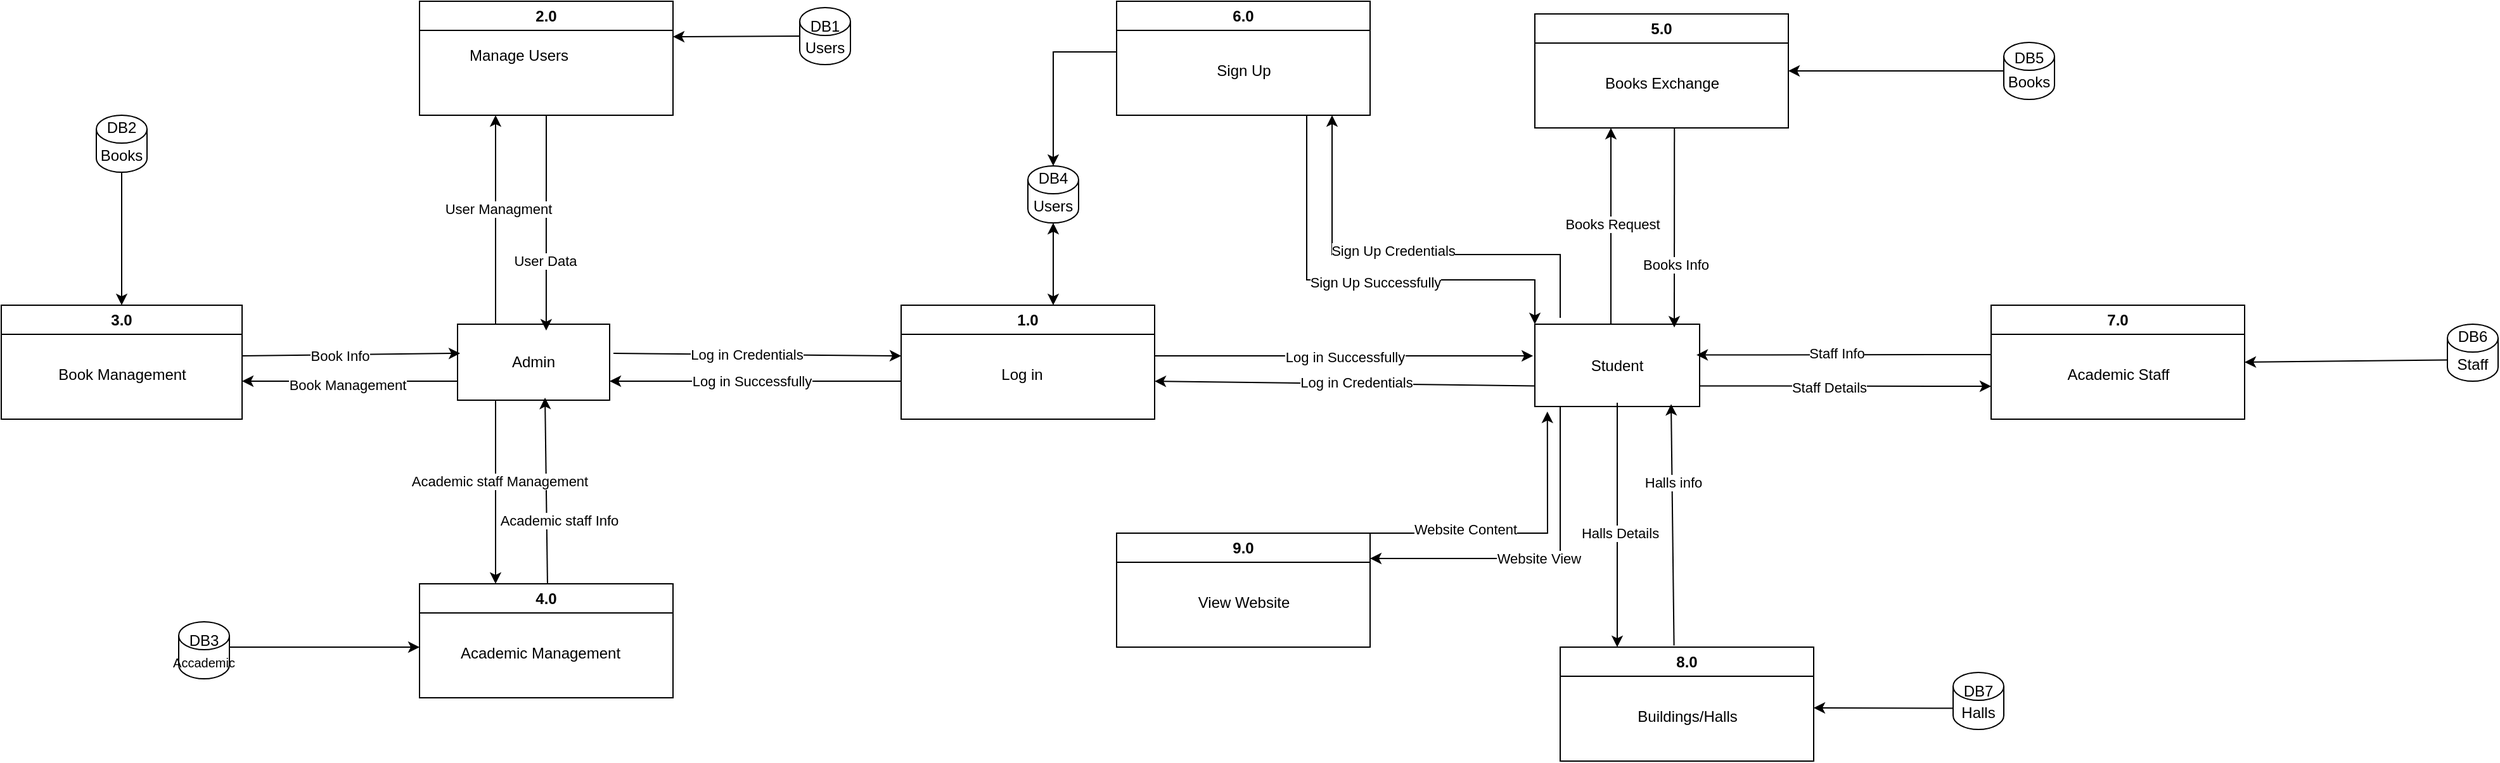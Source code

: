 <mxfile version="26.2.2">
  <diagram name="Page-1" id="Dp_ocWTuHFKQ0Paqay4M">
    <mxGraphModel dx="2197" dy="1368" grid="1" gridSize="10" guides="1" tooltips="1" connect="1" arrows="1" fold="1" page="1" pageScale="1" pageWidth="2339" pageHeight="3300" background="none" math="0" shadow="0">
      <root>
        <mxCell id="0" />
        <mxCell id="1" parent="0" />
        <mxCell id="GGLjTUQSNev445uimNAT-1" value="1.0" style="swimlane;whiteSpace=wrap;html=1;" parent="1" vertex="1">
          <mxGeometry x="720" y="400" width="200" height="90" as="geometry" />
        </mxCell>
        <mxCell id="GGLjTUQSNev445uimNAT-2" value="Log in" style="text;html=1;align=center;verticalAlign=middle;resizable=0;points=[];autosize=1;strokeColor=none;fillColor=none;" parent="GGLjTUQSNev445uimNAT-1" vertex="1">
          <mxGeometry x="65" y="40" width="60" height="30" as="geometry" />
        </mxCell>
        <mxCell id="GGLjTUQSNev445uimNAT-3" value="Admin" style="rounded=0;whiteSpace=wrap;html=1;" parent="1" vertex="1">
          <mxGeometry x="370" y="415" width="120" height="60" as="geometry" />
        </mxCell>
        <mxCell id="GGLjTUQSNev445uimNAT-4" value="" style="endArrow=classic;html=1;rounded=0;entryX=1;entryY=0.75;entryDx=0;entryDy=0;" parent="1" target="GGLjTUQSNev445uimNAT-3" edge="1">
          <mxGeometry width="50" height="50" relative="1" as="geometry">
            <mxPoint x="720" y="460" as="sourcePoint" />
            <mxPoint x="520" y="470" as="targetPoint" />
          </mxGeometry>
        </mxCell>
        <mxCell id="GGLjTUQSNev445uimNAT-13" value="Log in Successfully" style="edgeLabel;html=1;align=center;verticalAlign=middle;resizable=0;points=[];" parent="GGLjTUQSNev445uimNAT-4" vertex="1" connectable="0">
          <mxGeometry x="0.026" relative="1" as="geometry">
            <mxPoint as="offset" />
          </mxGeometry>
        </mxCell>
        <mxCell id="GGLjTUQSNev445uimNAT-5" value="" style="endArrow=classic;html=1;rounded=0;exitX=1.025;exitY=0.383;exitDx=0;exitDy=0;exitPerimeter=0;" parent="1" source="GGLjTUQSNev445uimNAT-3" edge="1">
          <mxGeometry width="50" height="50" relative="1" as="geometry">
            <mxPoint x="530" y="550" as="sourcePoint" />
            <mxPoint x="720" y="440" as="targetPoint" />
          </mxGeometry>
        </mxCell>
        <mxCell id="GGLjTUQSNev445uimNAT-12" value="Log in Credentials" style="edgeLabel;html=1;align=center;verticalAlign=middle;resizable=0;points=[];" parent="GGLjTUQSNev445uimNAT-5" vertex="1" connectable="0">
          <mxGeometry x="-0.075" relative="1" as="geometry">
            <mxPoint as="offset" />
          </mxGeometry>
        </mxCell>
        <mxCell id="GGLjTUQSNev445uimNAT-6" value="2.0" style="swimlane;whiteSpace=wrap;html=1;" parent="1" vertex="1">
          <mxGeometry x="340" y="160" width="200" height="90" as="geometry" />
        </mxCell>
        <mxCell id="GGLjTUQSNev445uimNAT-7" value="Manage Users" style="text;html=1;align=center;verticalAlign=middle;resizable=0;points=[];autosize=1;strokeColor=none;fillColor=none;" parent="GGLjTUQSNev445uimNAT-6" vertex="1">
          <mxGeometry x="27.5" y="28" width="100" height="30" as="geometry" />
        </mxCell>
        <mxCell id="GGLjTUQSNev445uimNAT-8" value="" style="endArrow=classic;html=1;rounded=0;entryX=0.583;entryY=0.083;entryDx=0;entryDy=0;entryPerimeter=0;" parent="1" target="GGLjTUQSNev445uimNAT-3" edge="1">
          <mxGeometry width="50" height="50" relative="1" as="geometry">
            <mxPoint x="440" y="250" as="sourcePoint" />
            <mxPoint x="507.5" y="240" as="targetPoint" />
          </mxGeometry>
        </mxCell>
        <mxCell id="GGLjTUQSNev445uimNAT-11" value="User Data" style="edgeLabel;html=1;align=center;verticalAlign=middle;resizable=0;points=[];" parent="GGLjTUQSNev445uimNAT-8" vertex="1" connectable="0">
          <mxGeometry x="0.01" y="-1" relative="1" as="geometry">
            <mxPoint y="29" as="offset" />
          </mxGeometry>
        </mxCell>
        <mxCell id="GGLjTUQSNev445uimNAT-9" value="" style="endArrow=classic;html=1;rounded=0;exitX=0.25;exitY=0;exitDx=0;exitDy=0;" parent="1" source="GGLjTUQSNev445uimNAT-3" edge="1">
          <mxGeometry width="50" height="50" relative="1" as="geometry">
            <mxPoint x="390" y="340" as="sourcePoint" />
            <mxPoint x="400" y="250" as="targetPoint" />
          </mxGeometry>
        </mxCell>
        <mxCell id="GGLjTUQSNev445uimNAT-10" value="User Managment" style="edgeLabel;html=1;align=center;verticalAlign=middle;resizable=0;points=[];" parent="GGLjTUQSNev445uimNAT-9" vertex="1" connectable="0">
          <mxGeometry x="0.108" y="-2" relative="1" as="geometry">
            <mxPoint as="offset" />
          </mxGeometry>
        </mxCell>
        <mxCell id="GGLjTUQSNev445uimNAT-14" value="Users" style="shape=cylinder3;whiteSpace=wrap;html=1;boundedLbl=1;backgroundOutline=1;size=11;" parent="1" vertex="1">
          <mxGeometry x="640" y="165" width="40" height="45" as="geometry" />
        </mxCell>
        <mxCell id="GGLjTUQSNev445uimNAT-15" value="" style="endArrow=classic;html=1;rounded=0;exitX=0;exitY=0.5;exitDx=0;exitDy=0;exitPerimeter=0;" parent="1" source="GGLjTUQSNev445uimNAT-14" edge="1">
          <mxGeometry width="50" height="50" relative="1" as="geometry">
            <mxPoint x="597.5" y="189.5" as="sourcePoint" />
            <mxPoint x="540" y="188" as="targetPoint" />
          </mxGeometry>
        </mxCell>
        <mxCell id="GGLjTUQSNev445uimNAT-16" value="DB1" style="text;html=1;align=center;verticalAlign=middle;whiteSpace=wrap;rounded=0;" parent="1" vertex="1">
          <mxGeometry x="645" y="170" width="30" height="20" as="geometry" />
        </mxCell>
        <mxCell id="GGLjTUQSNev445uimNAT-17" value="3.0" style="swimlane;whiteSpace=wrap;html=1;" parent="1" vertex="1">
          <mxGeometry x="10" y="400" width="190" height="90" as="geometry" />
        </mxCell>
        <mxCell id="GGLjTUQSNev445uimNAT-26" value="Book Management" style="text;html=1;align=center;verticalAlign=middle;resizable=0;points=[];autosize=1;strokeColor=none;fillColor=none;" parent="GGLjTUQSNev445uimNAT-17" vertex="1">
          <mxGeometry x="35" y="40" width="120" height="30" as="geometry" />
        </mxCell>
        <mxCell id="GGLjTUQSNev445uimNAT-18" value="" style="endArrow=classic;html=1;rounded=0;exitX=0;exitY=0.75;exitDx=0;exitDy=0;" parent="1" source="GGLjTUQSNev445uimNAT-3" edge="1">
          <mxGeometry width="50" height="50" relative="1" as="geometry">
            <mxPoint x="300" y="475" as="sourcePoint" />
            <mxPoint x="200" y="460" as="targetPoint" />
          </mxGeometry>
        </mxCell>
        <mxCell id="GGLjTUQSNev445uimNAT-21" value="Book Management" style="edgeLabel;html=1;align=center;verticalAlign=middle;resizable=0;points=[];" parent="GGLjTUQSNev445uimNAT-18" vertex="1" connectable="0">
          <mxGeometry x="0.024" y="3" relative="1" as="geometry">
            <mxPoint as="offset" />
          </mxGeometry>
        </mxCell>
        <mxCell id="GGLjTUQSNev445uimNAT-19" value="" style="endArrow=classic;html=1;rounded=0;entryX=0.017;entryY=0.383;entryDx=0;entryDy=0;entryPerimeter=0;" parent="1" target="GGLjTUQSNev445uimNAT-3" edge="1">
          <mxGeometry width="50" height="50" relative="1" as="geometry">
            <mxPoint x="200" y="440" as="sourcePoint" />
            <mxPoint x="380" y="439" as="targetPoint" />
          </mxGeometry>
        </mxCell>
        <mxCell id="GGLjTUQSNev445uimNAT-20" value="Book Info" style="edgeLabel;html=1;align=center;verticalAlign=middle;resizable=0;points=[];" parent="GGLjTUQSNev445uimNAT-19" vertex="1" connectable="0">
          <mxGeometry x="-0.105" y="-1" relative="1" as="geometry">
            <mxPoint as="offset" />
          </mxGeometry>
        </mxCell>
        <mxCell id="GGLjTUQSNev445uimNAT-23" value="Books" style="shape=cylinder3;whiteSpace=wrap;html=1;boundedLbl=1;backgroundOutline=1;size=11;" parent="1" vertex="1">
          <mxGeometry x="85" y="250" width="40" height="45" as="geometry" />
        </mxCell>
        <mxCell id="GGLjTUQSNev445uimNAT-24" value="DB2" style="text;html=1;align=center;verticalAlign=middle;whiteSpace=wrap;rounded=0;" parent="1" vertex="1">
          <mxGeometry x="90" y="250" width="30" height="20" as="geometry" />
        </mxCell>
        <mxCell id="GGLjTUQSNev445uimNAT-25" value="" style="endArrow=classic;html=1;rounded=0;exitX=0.5;exitY=1;exitDx=0;exitDy=0;exitPerimeter=0;entryX=0.5;entryY=0;entryDx=0;entryDy=0;" parent="1" source="GGLjTUQSNev445uimNAT-23" target="GGLjTUQSNev445uimNAT-17" edge="1">
          <mxGeometry width="50" height="50" relative="1" as="geometry">
            <mxPoint x="120" y="330" as="sourcePoint" />
            <mxPoint x="90" y="390" as="targetPoint" />
          </mxGeometry>
        </mxCell>
        <mxCell id="GGLjTUQSNev445uimNAT-28" value="4.0" style="swimlane;whiteSpace=wrap;html=1;" parent="1" vertex="1">
          <mxGeometry x="340" y="620" width="200" height="90" as="geometry" />
        </mxCell>
        <mxCell id="GGLjTUQSNev445uimNAT-29" value="Academic Management" style="text;html=1;align=center;verticalAlign=middle;resizable=0;points=[];autosize=1;strokeColor=none;fillColor=none;" parent="GGLjTUQSNev445uimNAT-28" vertex="1">
          <mxGeometry x="20" y="40" width="150" height="30" as="geometry" />
        </mxCell>
        <mxCell id="GGLjTUQSNev445uimNAT-30" value="" style="endArrow=classic;html=1;rounded=0;entryX=0.567;entryY=0.967;entryDx=0;entryDy=0;entryPerimeter=0;" parent="1" edge="1">
          <mxGeometry width="50" height="50" relative="1" as="geometry">
            <mxPoint x="440.98" y="620" as="sourcePoint" />
            <mxPoint x="439.02" y="473.02" as="targetPoint" />
          </mxGeometry>
        </mxCell>
        <mxCell id="GGLjTUQSNev445uimNAT-33" value="Academic staff Info" style="edgeLabel;html=1;align=center;verticalAlign=middle;resizable=0;points=[];" parent="GGLjTUQSNev445uimNAT-30" vertex="1" connectable="0">
          <mxGeometry x="-0.224" y="1" relative="1" as="geometry">
            <mxPoint x="11" y="7" as="offset" />
          </mxGeometry>
        </mxCell>
        <mxCell id="GGLjTUQSNev445uimNAT-31" value="" style="endArrow=classic;html=1;rounded=0;entryX=0.3;entryY=0;entryDx=0;entryDy=0;entryPerimeter=0;exitX=0.25;exitY=1;exitDx=0;exitDy=0;" parent="1" source="GGLjTUQSNev445uimNAT-3" target="GGLjTUQSNev445uimNAT-28" edge="1">
          <mxGeometry width="50" height="50" relative="1" as="geometry">
            <mxPoint x="330" y="530" as="sourcePoint" />
            <mxPoint x="380" y="480" as="targetPoint" />
          </mxGeometry>
        </mxCell>
        <mxCell id="GGLjTUQSNev445uimNAT-32" value="Academic staff Management" style="edgeLabel;html=1;align=center;verticalAlign=middle;resizable=0;points=[];" parent="GGLjTUQSNev445uimNAT-31" vertex="1" connectable="0">
          <mxGeometry x="-0.117" y="3" relative="1" as="geometry">
            <mxPoint as="offset" />
          </mxGeometry>
        </mxCell>
        <mxCell id="GGLjTUQSNev445uimNAT-34" value="&lt;font style=&quot;font-size: 10px;&quot;&gt;Accademic&lt;/font&gt;" style="shape=cylinder3;whiteSpace=wrap;html=1;boundedLbl=1;backgroundOutline=1;size=11;" parent="1" vertex="1">
          <mxGeometry x="150" y="650" width="40" height="45" as="geometry" />
        </mxCell>
        <mxCell id="GGLjTUQSNev445uimNAT-35" value="DB3" style="text;html=1;align=center;verticalAlign=middle;whiteSpace=wrap;rounded=0;" parent="1" vertex="1">
          <mxGeometry x="140" y="650" width="60" height="30" as="geometry" />
        </mxCell>
        <mxCell id="GGLjTUQSNev445uimNAT-36" value="" style="endArrow=classic;html=1;rounded=0;" parent="1" edge="1">
          <mxGeometry width="50" height="50" relative="1" as="geometry">
            <mxPoint x="190" y="670" as="sourcePoint" />
            <mxPoint x="340" y="670" as="targetPoint" />
          </mxGeometry>
        </mxCell>
        <mxCell id="GGLjTUQSNev445uimNAT-37" value="Student" style="rounded=0;whiteSpace=wrap;html=1;" parent="1" vertex="1">
          <mxGeometry x="1220" y="415" width="130" height="65" as="geometry" />
        </mxCell>
        <mxCell id="GGLjTUQSNev445uimNAT-38" value="" style="endArrow=classic;html=1;rounded=0;exitX=0;exitY=0.75;exitDx=0;exitDy=0;" parent="1" source="GGLjTUQSNev445uimNAT-37" edge="1">
          <mxGeometry width="50" height="50" relative="1" as="geometry">
            <mxPoint x="950" y="465" as="sourcePoint" />
            <mxPoint x="920" y="460" as="targetPoint" />
          </mxGeometry>
        </mxCell>
        <mxCell id="GGLjTUQSNev445uimNAT-45" value="Log in Credentials" style="edgeLabel;html=1;align=center;verticalAlign=middle;resizable=0;points=[];" parent="GGLjTUQSNev445uimNAT-38" vertex="1" connectable="0">
          <mxGeometry x="-0.058" y="-1" relative="1" as="geometry">
            <mxPoint as="offset" />
          </mxGeometry>
        </mxCell>
        <mxCell id="GGLjTUQSNev445uimNAT-39" value="" style="endArrow=classic;html=1;rounded=0;entryX=-0.011;entryY=0.385;entryDx=0;entryDy=0;entryPerimeter=0;" parent="1" target="GGLjTUQSNev445uimNAT-37" edge="1">
          <mxGeometry width="50" height="50" relative="1" as="geometry">
            <mxPoint x="920" y="440" as="sourcePoint" />
            <mxPoint x="970" y="390" as="targetPoint" />
          </mxGeometry>
        </mxCell>
        <mxCell id="GGLjTUQSNev445uimNAT-40" value="Log in Successfully" style="edgeLabel;html=1;align=center;verticalAlign=middle;resizable=0;points=[];" parent="GGLjTUQSNev445uimNAT-39" vertex="1" connectable="0">
          <mxGeometry x="0.001" y="-1" relative="1" as="geometry">
            <mxPoint as="offset" />
          </mxGeometry>
        </mxCell>
        <mxCell id="GGLjTUQSNev445uimNAT-47" value="5.0" style="swimlane;whiteSpace=wrap;html=1;" parent="1" vertex="1">
          <mxGeometry x="1220" y="170" width="200" height="90" as="geometry" />
        </mxCell>
        <mxCell id="GGLjTUQSNev445uimNAT-48" value="Books Exchange" style="text;html=1;align=center;verticalAlign=middle;resizable=0;points=[];autosize=1;strokeColor=none;fillColor=none;" parent="GGLjTUQSNev445uimNAT-47" vertex="1">
          <mxGeometry x="45" y="40" width="110" height="30" as="geometry" />
        </mxCell>
        <mxCell id="GGLjTUQSNev445uimNAT-49" value="" style="endArrow=classic;html=1;rounded=0;entryX=0.649;entryY=0.043;entryDx=0;entryDy=0;entryPerimeter=0;" parent="1" edge="1">
          <mxGeometry width="50" height="50" relative="1" as="geometry">
            <mxPoint x="1330.12" y="260" as="sourcePoint" />
            <mxPoint x="1330" y="417.58" as="targetPoint" />
          </mxGeometry>
        </mxCell>
        <mxCell id="GGLjTUQSNev445uimNAT-53" value="Books Info" style="edgeLabel;html=1;align=center;verticalAlign=middle;resizable=0;points=[];" parent="GGLjTUQSNev445uimNAT-49" vertex="1" connectable="0">
          <mxGeometry x="0.37" y="1" relative="1" as="geometry">
            <mxPoint as="offset" />
          </mxGeometry>
        </mxCell>
        <mxCell id="GGLjTUQSNev445uimNAT-50" value="" style="endArrow=classic;html=1;rounded=0;" parent="1" edge="1">
          <mxGeometry width="50" height="50" relative="1" as="geometry">
            <mxPoint x="1280" y="415" as="sourcePoint" />
            <mxPoint x="1280" y="260" as="targetPoint" />
          </mxGeometry>
        </mxCell>
        <mxCell id="GGLjTUQSNev445uimNAT-51" value="Books Request" style="edgeLabel;html=1;align=center;verticalAlign=middle;resizable=0;points=[];" parent="GGLjTUQSNev445uimNAT-50" vertex="1" connectable="0">
          <mxGeometry x="0.017" y="-1" relative="1" as="geometry">
            <mxPoint as="offset" />
          </mxGeometry>
        </mxCell>
        <mxCell id="GGLjTUQSNev445uimNAT-54" value="Books" style="shape=cylinder3;whiteSpace=wrap;html=1;boundedLbl=1;backgroundOutline=1;size=11;" parent="1" vertex="1">
          <mxGeometry x="1590" y="192.5" width="40" height="45" as="geometry" />
        </mxCell>
        <mxCell id="GGLjTUQSNev445uimNAT-55" value="" style="endArrow=classic;html=1;rounded=0;exitX=0;exitY=0.5;exitDx=0;exitDy=0;exitPerimeter=0;entryX=1;entryY=0.5;entryDx=0;entryDy=0;" parent="1" source="GGLjTUQSNev445uimNAT-54" target="GGLjTUQSNev445uimNAT-47" edge="1">
          <mxGeometry width="50" height="50" relative="1" as="geometry">
            <mxPoint x="1140" y="240" as="sourcePoint" />
            <mxPoint x="1490" y="250" as="targetPoint" />
          </mxGeometry>
        </mxCell>
        <mxCell id="GGLjTUQSNev445uimNAT-56" value="6.0" style="swimlane;whiteSpace=wrap;html=1;" parent="1" vertex="1">
          <mxGeometry x="890" y="160" width="200" height="90" as="geometry" />
        </mxCell>
        <mxCell id="GGLjTUQSNev445uimNAT-57" value="Sign Up" style="text;html=1;align=center;verticalAlign=middle;resizable=0;points=[];autosize=1;strokeColor=none;fillColor=none;" parent="GGLjTUQSNev445uimNAT-56" vertex="1">
          <mxGeometry x="65" y="40" width="70" height="30" as="geometry" />
        </mxCell>
        <mxCell id="GGLjTUQSNev445uimNAT-58" value="" style="endArrow=classic;html=1;rounded=0;" parent="1" edge="1">
          <mxGeometry width="50" height="50" relative="1" as="geometry">
            <mxPoint x="1240" y="410" as="sourcePoint" />
            <mxPoint x="1060" y="250" as="targetPoint" />
            <Array as="points">
              <mxPoint x="1240" y="360" />
              <mxPoint x="1060" y="360" />
            </Array>
          </mxGeometry>
        </mxCell>
        <mxCell id="GGLjTUQSNev445uimNAT-60" value="Sign Up Credentials" style="edgeLabel;html=1;align=center;verticalAlign=middle;resizable=0;points=[];" parent="GGLjTUQSNev445uimNAT-58" vertex="1" connectable="0">
          <mxGeometry x="0.071" y="-3" relative="1" as="geometry">
            <mxPoint as="offset" />
          </mxGeometry>
        </mxCell>
        <mxCell id="GGLjTUQSNev445uimNAT-59" value="" style="endArrow=classic;html=1;rounded=0;entryX=0;entryY=0;entryDx=0;entryDy=0;exitX=0.75;exitY=1;exitDx=0;exitDy=0;" parent="1" source="GGLjTUQSNev445uimNAT-56" target="GGLjTUQSNev445uimNAT-37" edge="1">
          <mxGeometry width="50" height="50" relative="1" as="geometry">
            <mxPoint x="1030" y="260" as="sourcePoint" />
            <mxPoint x="1230" y="400" as="targetPoint" />
            <Array as="points">
              <mxPoint x="1040" y="380" />
              <mxPoint x="1220" y="380" />
            </Array>
          </mxGeometry>
        </mxCell>
        <mxCell id="GGLjTUQSNev445uimNAT-61" value="Sign Up Successfully" style="edgeLabel;html=1;align=center;verticalAlign=middle;resizable=0;points=[];" parent="GGLjTUQSNev445uimNAT-59" vertex="1" connectable="0">
          <mxGeometry x="0.067" y="-2" relative="1" as="geometry">
            <mxPoint as="offset" />
          </mxGeometry>
        </mxCell>
        <mxCell id="GGLjTUQSNev445uimNAT-62" value="Users" style="shape=cylinder3;whiteSpace=wrap;html=1;boundedLbl=1;backgroundOutline=1;size=11;" parent="1" vertex="1">
          <mxGeometry x="820" y="290" width="40" height="45" as="geometry" />
        </mxCell>
        <mxCell id="GGLjTUQSNev445uimNAT-64" value="" style="endArrow=classic;startArrow=classic;html=1;rounded=0;entryX=0.5;entryY=1;entryDx=0;entryDy=0;entryPerimeter=0;" parent="1" target="GGLjTUQSNev445uimNAT-62" edge="1">
          <mxGeometry width="50" height="50" relative="1" as="geometry">
            <mxPoint x="840" y="400" as="sourcePoint" />
            <mxPoint x="890" y="350" as="targetPoint" />
          </mxGeometry>
        </mxCell>
        <mxCell id="GGLjTUQSNev445uimNAT-65" value="" style="endArrow=classic;html=1;rounded=0;entryX=0.5;entryY=0;entryDx=0;entryDy=0;entryPerimeter=0;" parent="1" target="GGLjTUQSNev445uimNAT-62" edge="1">
          <mxGeometry width="50" height="50" relative="1" as="geometry">
            <mxPoint x="890" y="200" as="sourcePoint" />
            <mxPoint x="810" y="210" as="targetPoint" />
            <Array as="points">
              <mxPoint x="840" y="200" />
            </Array>
          </mxGeometry>
        </mxCell>
        <mxCell id="GGLjTUQSNev445uimNAT-66" value="7.0" style="swimlane;whiteSpace=wrap;html=1;" parent="1" vertex="1">
          <mxGeometry x="1580" y="400" width="200" height="90" as="geometry" />
        </mxCell>
        <mxCell id="GGLjTUQSNev445uimNAT-67" value="Academic Staff" style="text;html=1;align=center;verticalAlign=middle;resizable=0;points=[];autosize=1;strokeColor=none;fillColor=none;" parent="GGLjTUQSNev445uimNAT-66" vertex="1">
          <mxGeometry x="50" y="40" width="100" height="30" as="geometry" />
        </mxCell>
        <mxCell id="GGLjTUQSNev445uimNAT-68" value="" style="endArrow=classic;html=1;rounded=0;entryX=0.981;entryY=0.374;entryDx=0;entryDy=0;entryPerimeter=0;" parent="1" target="GGLjTUQSNev445uimNAT-37" edge="1">
          <mxGeometry width="50" height="50" relative="1" as="geometry">
            <mxPoint x="1580" y="439" as="sourcePoint" />
            <mxPoint x="1470" y="380" as="targetPoint" />
          </mxGeometry>
        </mxCell>
        <mxCell id="GGLjTUQSNev445uimNAT-71" value="Staff Info" style="edgeLabel;html=1;align=center;verticalAlign=middle;resizable=0;points=[];" parent="GGLjTUQSNev445uimNAT-68" vertex="1" connectable="0">
          <mxGeometry x="0.049" y="-1" relative="1" as="geometry">
            <mxPoint as="offset" />
          </mxGeometry>
        </mxCell>
        <mxCell id="GGLjTUQSNev445uimNAT-69" value="" style="endArrow=classic;html=1;rounded=0;exitX=1;exitY=0.75;exitDx=0;exitDy=0;" parent="1" source="GGLjTUQSNev445uimNAT-37" edge="1">
          <mxGeometry width="50" height="50" relative="1" as="geometry">
            <mxPoint x="1390" y="480" as="sourcePoint" />
            <mxPoint x="1580" y="464" as="targetPoint" />
          </mxGeometry>
        </mxCell>
        <mxCell id="GGLjTUQSNev445uimNAT-70" value="Staff Details" style="edgeLabel;html=1;align=center;verticalAlign=middle;resizable=0;points=[];" parent="GGLjTUQSNev445uimNAT-69" vertex="1" connectable="0">
          <mxGeometry x="-0.112" y="-1" relative="1" as="geometry">
            <mxPoint as="offset" />
          </mxGeometry>
        </mxCell>
        <mxCell id="GGLjTUQSNev445uimNAT-72" value="Staff" style="shape=cylinder3;whiteSpace=wrap;html=1;boundedLbl=1;backgroundOutline=1;size=11;" parent="1" vertex="1">
          <mxGeometry x="1940" y="415" width="40" height="45" as="geometry" />
        </mxCell>
        <mxCell id="GGLjTUQSNev445uimNAT-73" value="" style="endArrow=classic;html=1;rounded=0;exitX=0;exitY=0;exitDx=0;exitDy=28.25;exitPerimeter=0;entryX=1;entryY=0.5;entryDx=0;entryDy=0;" parent="1" source="GGLjTUQSNev445uimNAT-72" target="GGLjTUQSNev445uimNAT-66" edge="1">
          <mxGeometry width="50" height="50" relative="1" as="geometry">
            <mxPoint x="1810" y="440" as="sourcePoint" />
            <mxPoint x="1860" y="390" as="targetPoint" />
          </mxGeometry>
        </mxCell>
        <mxCell id="GGLjTUQSNev445uimNAT-74" value="8.0" style="swimlane;whiteSpace=wrap;html=1;" parent="1" vertex="1">
          <mxGeometry x="1240" y="670" width="200" height="90" as="geometry" />
        </mxCell>
        <mxCell id="GGLjTUQSNev445uimNAT-75" value="Buildings/Halls" style="text;html=1;align=center;verticalAlign=middle;resizable=0;points=[];autosize=1;strokeColor=none;fillColor=none;" parent="GGLjTUQSNev445uimNAT-74" vertex="1">
          <mxGeometry x="50" y="40" width="100" height="30" as="geometry" />
        </mxCell>
        <mxCell id="GGLjTUQSNev445uimNAT-76" value="" style="endArrow=classic;html=1;rounded=0;exitX=0.449;exitY=-0.014;exitDx=0;exitDy=0;exitPerimeter=0;entryX=0.827;entryY=0.971;entryDx=0;entryDy=0;entryPerimeter=0;" parent="1" source="GGLjTUQSNev445uimNAT-74" target="GGLjTUQSNev445uimNAT-37" edge="1">
          <mxGeometry width="50" height="50" relative="1" as="geometry">
            <mxPoint x="1330" y="660" as="sourcePoint" />
            <mxPoint x="1300" y="550" as="targetPoint" />
          </mxGeometry>
        </mxCell>
        <mxCell id="GGLjTUQSNev445uimNAT-79" value="Halls info" style="edgeLabel;html=1;align=center;verticalAlign=middle;resizable=0;points=[];" parent="GGLjTUQSNev445uimNAT-76" vertex="1" connectable="0">
          <mxGeometry x="0.353" relative="1" as="geometry">
            <mxPoint as="offset" />
          </mxGeometry>
        </mxCell>
        <mxCell id="GGLjTUQSNev445uimNAT-77" value="" style="endArrow=classic;html=1;rounded=0;exitX=0.225;exitY=0;exitDx=0;exitDy=0;exitPerimeter=0;entryX=0.225;entryY=0;entryDx=0;entryDy=0;entryPerimeter=0;" parent="1" edge="1" target="GGLjTUQSNev445uimNAT-74">
          <mxGeometry width="50" height="50" relative="1" as="geometry">
            <mxPoint x="1285" y="477" as="sourcePoint" />
            <mxPoint x="1285" y="660" as="targetPoint" />
          </mxGeometry>
        </mxCell>
        <mxCell id="GGLjTUQSNev445uimNAT-78" value="Halls Details" style="edgeLabel;html=1;align=center;verticalAlign=middle;resizable=0;points=[];" parent="GGLjTUQSNev445uimNAT-77" vertex="1" connectable="0">
          <mxGeometry x="0.066" y="2" relative="1" as="geometry">
            <mxPoint as="offset" />
          </mxGeometry>
        </mxCell>
        <mxCell id="GGLjTUQSNev445uimNAT-80" value="Halls" style="shape=cylinder3;whiteSpace=wrap;html=1;boundedLbl=1;backgroundOutline=1;size=11;" parent="1" vertex="1">
          <mxGeometry x="1550" y="690" width="40" height="45" as="geometry" />
        </mxCell>
        <mxCell id="GGLjTUQSNev445uimNAT-81" value="" style="endArrow=classic;html=1;rounded=0;exitX=0;exitY=0;exitDx=0;exitDy=28.25;exitPerimeter=0;" parent="1" source="GGLjTUQSNev445uimNAT-80" edge="1">
          <mxGeometry width="50" height="50" relative="1" as="geometry">
            <mxPoint x="1370" y="660" as="sourcePoint" />
            <mxPoint x="1440" y="718" as="targetPoint" />
          </mxGeometry>
        </mxCell>
        <mxCell id="GGLjTUQSNev445uimNAT-83" value="9.0" style="swimlane;whiteSpace=wrap;html=1;startSize=23;" parent="1" vertex="1">
          <mxGeometry x="890" y="580" width="200" height="90" as="geometry" />
        </mxCell>
        <mxCell id="GGLjTUQSNev445uimNAT-84" value="View Website" style="text;html=1;align=center;verticalAlign=middle;resizable=0;points=[];autosize=1;strokeColor=none;fillColor=none;" parent="GGLjTUQSNev445uimNAT-83" vertex="1">
          <mxGeometry x="50" y="40" width="100" height="30" as="geometry" />
        </mxCell>
        <mxCell id="GGLjTUQSNev445uimNAT-85" value="" style="endArrow=classic;html=1;rounded=0;exitX=0;exitY=1;exitDx=0;exitDy=0;entryX=1;entryY=0.222;entryDx=0;entryDy=0;entryPerimeter=0;" parent="1" target="GGLjTUQSNev445uimNAT-83" edge="1">
          <mxGeometry width="50" height="50" relative="1" as="geometry">
            <mxPoint x="1240" y="480" as="sourcePoint" />
            <mxPoint x="1100" y="610" as="targetPoint" />
            <Array as="points">
              <mxPoint x="1240" y="600" />
            </Array>
          </mxGeometry>
        </mxCell>
        <mxCell id="GGLjTUQSNev445uimNAT-86" value="Website View" style="edgeLabel;html=1;align=center;verticalAlign=middle;resizable=0;points=[];" parent="GGLjTUQSNev445uimNAT-85" vertex="1" connectable="0">
          <mxGeometry x="0.017" relative="1" as="geometry">
            <mxPoint as="offset" />
          </mxGeometry>
        </mxCell>
        <mxCell id="GGLjTUQSNev445uimNAT-87" value="" style="endArrow=classic;html=1;rounded=0;exitX=1;exitY=0;exitDx=0;exitDy=0;entryX=0.076;entryY=1.062;entryDx=0;entryDy=0;entryPerimeter=0;" parent="1" source="GGLjTUQSNev445uimNAT-83" target="GGLjTUQSNev445uimNAT-37" edge="1">
          <mxGeometry width="50" height="50" relative="1" as="geometry">
            <mxPoint x="1070" y="510" as="sourcePoint" />
            <mxPoint x="1120" y="460" as="targetPoint" />
            <Array as="points">
              <mxPoint x="1230" y="580" />
            </Array>
          </mxGeometry>
        </mxCell>
        <mxCell id="GGLjTUQSNev445uimNAT-88" value="Website Content" style="edgeLabel;html=1;align=center;verticalAlign=middle;resizable=0;points=[];" parent="GGLjTUQSNev445uimNAT-87" vertex="1" connectable="0">
          <mxGeometry x="-0.363" y="3" relative="1" as="geometry">
            <mxPoint as="offset" />
          </mxGeometry>
        </mxCell>
        <mxCell id="GGLjTUQSNev445uimNAT-89" value="DB4" style="text;html=1;align=center;verticalAlign=middle;whiteSpace=wrap;rounded=0;" parent="1" vertex="1">
          <mxGeometry x="825" y="290" width="30" height="20" as="geometry" />
        </mxCell>
        <mxCell id="GGLjTUQSNev445uimNAT-90" value="DB5" style="text;html=1;align=center;verticalAlign=middle;whiteSpace=wrap;rounded=0;" parent="1" vertex="1">
          <mxGeometry x="1595" y="195" width="30" height="20" as="geometry" />
        </mxCell>
        <mxCell id="GGLjTUQSNev445uimNAT-91" value="DB6" style="text;html=1;align=center;verticalAlign=middle;whiteSpace=wrap;rounded=0;" parent="1" vertex="1">
          <mxGeometry x="1945" y="415" width="30" height="20" as="geometry" />
        </mxCell>
        <mxCell id="GGLjTUQSNev445uimNAT-93" value="DB7" style="text;html=1;align=center;verticalAlign=middle;whiteSpace=wrap;rounded=0;" parent="1" vertex="1">
          <mxGeometry x="1555" y="695" width="30" height="20" as="geometry" />
        </mxCell>
      </root>
    </mxGraphModel>
  </diagram>
</mxfile>

